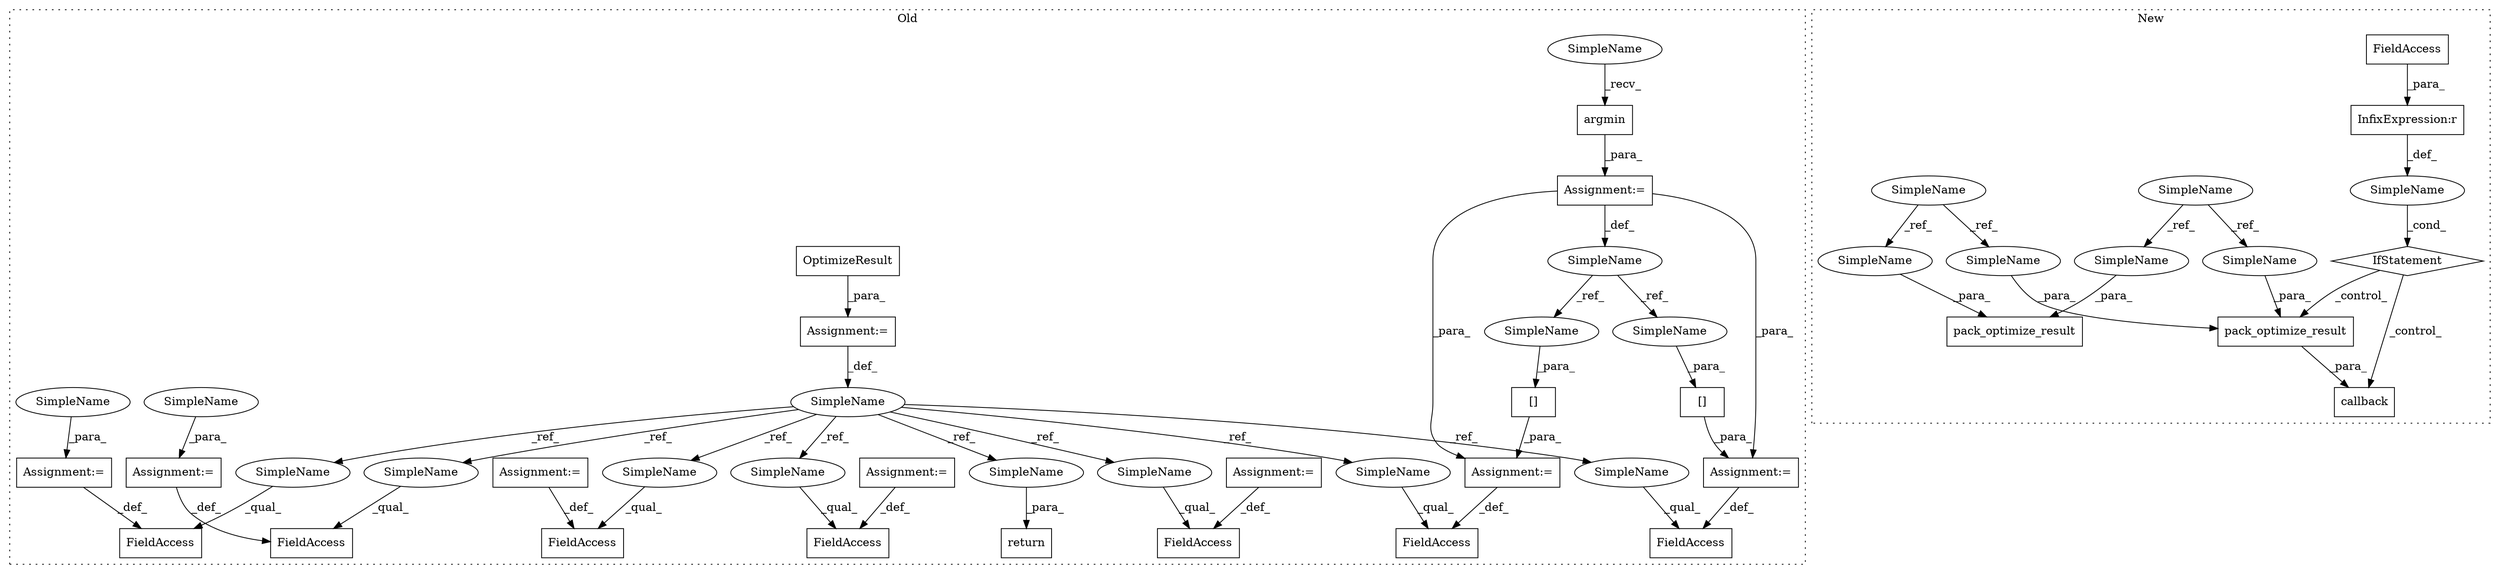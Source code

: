 digraph G {
subgraph cluster0 {
1 [label="SimpleName" a="42" s="4822" l="5" shape="ellipse"];
3 [label="argmin" a="32" s="4828,4837" l="7,1" shape="box"];
4 [label="[]" a="2" s="4872,4879" l="3,1" shape="box"];
8 [label="SimpleName" a="42" s="4817" l="4" shape="ellipse"];
9 [label="[]" a="2" s="4850,4857" l="3,1" shape="box"];
11 [label="FieldAccess" a="22" s="4844" l="5" shape="box"];
12 [label="OptimizeResult" a="32" s="4795" l="16" shape="box"];
13 [label="SimpleName" a="42" s="4791" l="3" shape="ellipse"];
14 [label="return" a="41" s="5011" l="7" shape="box"];
15 [label="FieldAccess" a="22" s="4985" l="16" shape="box"];
16 [label="FieldAccess" a="22" s="4864" l="7" shape="box"];
17 [label="FieldAccess" a="22" s="4921" l="11" shape="box"];
18 [label="FieldAccess" a="22" s="4964" l="9" shape="box"];
19 [label="FieldAccess" a="22" s="4941" l="10" shape="box"];
20 [label="FieldAccess" a="22" s="4886" l="13" shape="box"];
22 [label="Assignment:=" a="7" s="4973" l="1" shape="box"];
25 [label="Assignment:=" a="7" s="5001" l="1" shape="box"];
26 [label="Assignment:=" a="7" s="4794" l="1" shape="box"];
27 [label="Assignment:=" a="7" s="4951" l="1" shape="box"];
29 [label="Assignment:=" a="7" s="4849" l="1" shape="box"];
30 [label="Assignment:=" a="7" s="4821" l="1" shape="box"];
31 [label="Assignment:=" a="7" s="4871" l="1" shape="box"];
32 [label="Assignment:=" a="7" s="4899" l="1" shape="box"];
33 [label="Assignment:=" a="7" s="4932" l="1" shape="box"];
34 [label="SimpleName" a="42" s="4875" l="4" shape="ellipse"];
35 [label="SimpleName" a="42" s="4853" l="4" shape="ellipse"];
40 [label="SimpleName" a="42" s="5018" l="3" shape="ellipse"];
41 [label="SimpleName" a="42" s="4985" l="3" shape="ellipse"];
42 [label="SimpleName" a="42" s="4964" l="3" shape="ellipse"];
43 [label="SimpleName" a="42" s="4921" l="3" shape="ellipse"];
44 [label="SimpleName" a="42" s="4844" l="3" shape="ellipse"];
45 [label="SimpleName" a="42" s="4941" l="3" shape="ellipse"];
46 [label="SimpleName" a="42" s="4864" l="3" shape="ellipse"];
47 [label="SimpleName" a="42" s="4886" l="3" shape="ellipse"];
48 [label="SimpleName" a="42" s="4974" l="5" shape="ellipse"];
49 [label="SimpleName" a="42" s="5002" l="3" shape="ellipse"];
label = "Old";
style="dotted";
}
subgraph cluster1 {
2 [label="callback" a="32" s="5083,5135" l="9,1" shape="box"];
5 [label="SimpleName" a="42" s="" l="" shape="ellipse"];
6 [label="pack_optimize_result" a="32" s="5092,5134" l="21,1" shape="box"];
7 [label="InfixExpression:r" a="27" s="5063" l="4" shape="box"];
10 [label="FieldAccess" a="22" s="5055" l="8" shape="box"];
21 [label="IfStatement" a="25" s="5051,5071" l="4,2" shape="diamond"];
23 [label="SimpleName" a="42" s="997" l="5" shape="ellipse"];
24 [label="pack_optimize_result" a="32" s="3801,3877" l="21,1" shape="box"];
28 [label="SimpleName" a="42" s="955" l="3" shape="ellipse"];
36 [label="SimpleName" a="42" s="5125" l="3" shape="ellipse"];
37 [label="SimpleName" a="42" s="3868" l="3" shape="ellipse"];
38 [label="SimpleName" a="42" s="3862" l="5" shape="ellipse"];
39 [label="SimpleName" a="42" s="5119" l="5" shape="ellipse"];
label = "New";
style="dotted";
}
1 -> 3 [label="_recv_"];
3 -> 30 [label="_para_"];
4 -> 31 [label="_para_"];
5 -> 21 [label="_cond_"];
6 -> 2 [label="_para_"];
7 -> 5 [label="_def_"];
8 -> 34 [label="_ref_"];
8 -> 35 [label="_ref_"];
9 -> 29 [label="_para_"];
10 -> 7 [label="_para_"];
12 -> 26 [label="_para_"];
13 -> 42 [label="_ref_"];
13 -> 43 [label="_ref_"];
13 -> 41 [label="_ref_"];
13 -> 44 [label="_ref_"];
13 -> 45 [label="_ref_"];
13 -> 40 [label="_ref_"];
13 -> 46 [label="_ref_"];
13 -> 47 [label="_ref_"];
21 -> 2 [label="_control_"];
21 -> 6 [label="_control_"];
22 -> 18 [label="_def_"];
23 -> 38 [label="_ref_"];
23 -> 39 [label="_ref_"];
25 -> 15 [label="_def_"];
26 -> 13 [label="_def_"];
27 -> 19 [label="_def_"];
28 -> 37 [label="_ref_"];
28 -> 36 [label="_ref_"];
29 -> 11 [label="_def_"];
30 -> 31 [label="_para_"];
30 -> 29 [label="_para_"];
30 -> 8 [label="_def_"];
31 -> 16 [label="_def_"];
32 -> 20 [label="_def_"];
33 -> 17 [label="_def_"];
34 -> 4 [label="_para_"];
35 -> 9 [label="_para_"];
36 -> 6 [label="_para_"];
37 -> 24 [label="_para_"];
38 -> 24 [label="_para_"];
39 -> 6 [label="_para_"];
40 -> 14 [label="_para_"];
41 -> 15 [label="_qual_"];
42 -> 18 [label="_qual_"];
43 -> 17 [label="_qual_"];
44 -> 11 [label="_qual_"];
45 -> 19 [label="_qual_"];
46 -> 16 [label="_qual_"];
47 -> 20 [label="_qual_"];
48 -> 22 [label="_para_"];
49 -> 25 [label="_para_"];
}